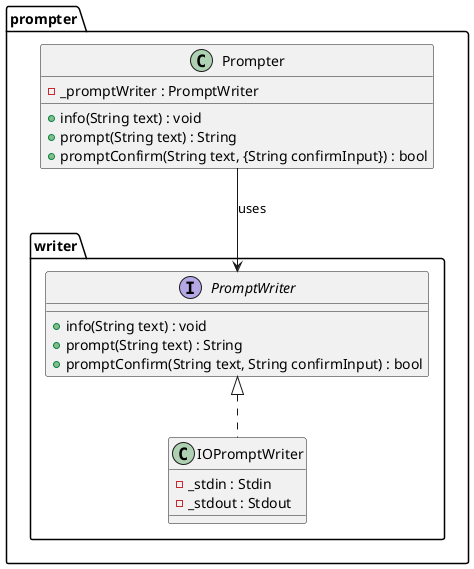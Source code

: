 @startuml prompter_class_diagram

package prompter {
    package writer {
        interface PromptWriter {
            + info(String text) : void
            + prompt(String text) : String
            + promptConfirm(String text, String confirmInput) : bool
        }

        class IOPromptWriter implements PromptWriter {
            - _stdin : Stdin
            - _stdout : Stdout
        }
    }

    class Prompter {
        - _promptWriter : PromptWriter
        + info(String text) : void
        + prompt(String text) : String
        + promptConfirm(String text, {String confirmInput}) : bool
    }
}

Prompter --> PromptWriter : uses

@enduml
